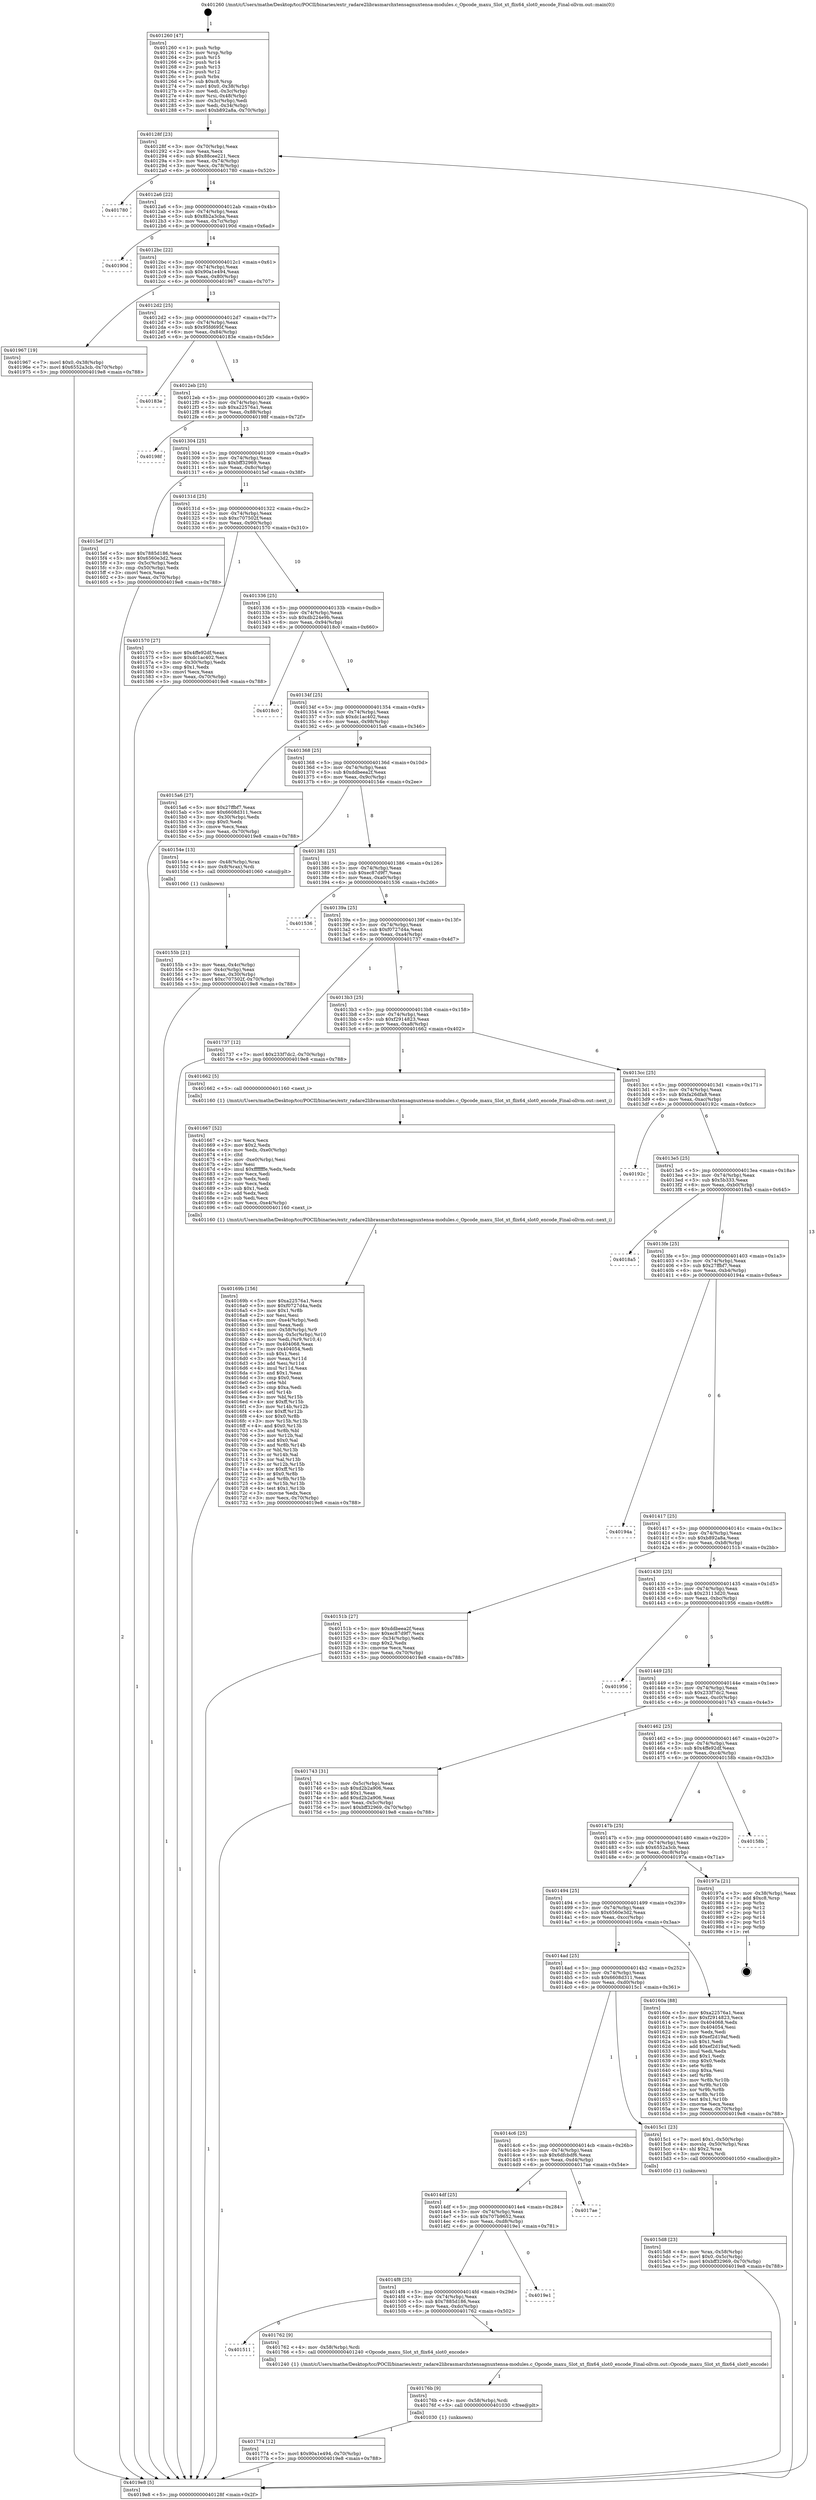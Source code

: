 digraph "0x401260" {
  label = "0x401260 (/mnt/c/Users/mathe/Desktop/tcc/POCII/binaries/extr_radare2librasmarchxtensagnuxtensa-modules.c_Opcode_maxu_Slot_xt_flix64_slot0_encode_Final-ollvm.out::main(0))"
  labelloc = "t"
  node[shape=record]

  Entry [label="",width=0.3,height=0.3,shape=circle,fillcolor=black,style=filled]
  "0x40128f" [label="{
     0x40128f [23]\l
     | [instrs]\l
     &nbsp;&nbsp;0x40128f \<+3\>: mov -0x70(%rbp),%eax\l
     &nbsp;&nbsp;0x401292 \<+2\>: mov %eax,%ecx\l
     &nbsp;&nbsp;0x401294 \<+6\>: sub $0x88cee221,%ecx\l
     &nbsp;&nbsp;0x40129a \<+3\>: mov %eax,-0x74(%rbp)\l
     &nbsp;&nbsp;0x40129d \<+3\>: mov %ecx,-0x78(%rbp)\l
     &nbsp;&nbsp;0x4012a0 \<+6\>: je 0000000000401780 \<main+0x520\>\l
  }"]
  "0x401780" [label="{
     0x401780\l
  }", style=dashed]
  "0x4012a6" [label="{
     0x4012a6 [22]\l
     | [instrs]\l
     &nbsp;&nbsp;0x4012a6 \<+5\>: jmp 00000000004012ab \<main+0x4b\>\l
     &nbsp;&nbsp;0x4012ab \<+3\>: mov -0x74(%rbp),%eax\l
     &nbsp;&nbsp;0x4012ae \<+5\>: sub $0x8b2a3cba,%eax\l
     &nbsp;&nbsp;0x4012b3 \<+3\>: mov %eax,-0x7c(%rbp)\l
     &nbsp;&nbsp;0x4012b6 \<+6\>: je 000000000040190d \<main+0x6ad\>\l
  }"]
  Exit [label="",width=0.3,height=0.3,shape=circle,fillcolor=black,style=filled,peripheries=2]
  "0x40190d" [label="{
     0x40190d\l
  }", style=dashed]
  "0x4012bc" [label="{
     0x4012bc [22]\l
     | [instrs]\l
     &nbsp;&nbsp;0x4012bc \<+5\>: jmp 00000000004012c1 \<main+0x61\>\l
     &nbsp;&nbsp;0x4012c1 \<+3\>: mov -0x74(%rbp),%eax\l
     &nbsp;&nbsp;0x4012c4 \<+5\>: sub $0x90a1e494,%eax\l
     &nbsp;&nbsp;0x4012c9 \<+3\>: mov %eax,-0x80(%rbp)\l
     &nbsp;&nbsp;0x4012cc \<+6\>: je 0000000000401967 \<main+0x707\>\l
  }"]
  "0x401774" [label="{
     0x401774 [12]\l
     | [instrs]\l
     &nbsp;&nbsp;0x401774 \<+7\>: movl $0x90a1e494,-0x70(%rbp)\l
     &nbsp;&nbsp;0x40177b \<+5\>: jmp 00000000004019e8 \<main+0x788\>\l
  }"]
  "0x401967" [label="{
     0x401967 [19]\l
     | [instrs]\l
     &nbsp;&nbsp;0x401967 \<+7\>: movl $0x0,-0x38(%rbp)\l
     &nbsp;&nbsp;0x40196e \<+7\>: movl $0x6552a3cb,-0x70(%rbp)\l
     &nbsp;&nbsp;0x401975 \<+5\>: jmp 00000000004019e8 \<main+0x788\>\l
  }"]
  "0x4012d2" [label="{
     0x4012d2 [25]\l
     | [instrs]\l
     &nbsp;&nbsp;0x4012d2 \<+5\>: jmp 00000000004012d7 \<main+0x77\>\l
     &nbsp;&nbsp;0x4012d7 \<+3\>: mov -0x74(%rbp),%eax\l
     &nbsp;&nbsp;0x4012da \<+5\>: sub $0x95fd695f,%eax\l
     &nbsp;&nbsp;0x4012df \<+6\>: mov %eax,-0x84(%rbp)\l
     &nbsp;&nbsp;0x4012e5 \<+6\>: je 000000000040183e \<main+0x5de\>\l
  }"]
  "0x40176b" [label="{
     0x40176b [9]\l
     | [instrs]\l
     &nbsp;&nbsp;0x40176b \<+4\>: mov -0x58(%rbp),%rdi\l
     &nbsp;&nbsp;0x40176f \<+5\>: call 0000000000401030 \<free@plt\>\l
     | [calls]\l
     &nbsp;&nbsp;0x401030 \{1\} (unknown)\l
  }"]
  "0x40183e" [label="{
     0x40183e\l
  }", style=dashed]
  "0x4012eb" [label="{
     0x4012eb [25]\l
     | [instrs]\l
     &nbsp;&nbsp;0x4012eb \<+5\>: jmp 00000000004012f0 \<main+0x90\>\l
     &nbsp;&nbsp;0x4012f0 \<+3\>: mov -0x74(%rbp),%eax\l
     &nbsp;&nbsp;0x4012f3 \<+5\>: sub $0xa22576a1,%eax\l
     &nbsp;&nbsp;0x4012f8 \<+6\>: mov %eax,-0x88(%rbp)\l
     &nbsp;&nbsp;0x4012fe \<+6\>: je 000000000040198f \<main+0x72f\>\l
  }"]
  "0x401511" [label="{
     0x401511\l
  }", style=dashed]
  "0x40198f" [label="{
     0x40198f\l
  }", style=dashed]
  "0x401304" [label="{
     0x401304 [25]\l
     | [instrs]\l
     &nbsp;&nbsp;0x401304 \<+5\>: jmp 0000000000401309 \<main+0xa9\>\l
     &nbsp;&nbsp;0x401309 \<+3\>: mov -0x74(%rbp),%eax\l
     &nbsp;&nbsp;0x40130c \<+5\>: sub $0xbff32969,%eax\l
     &nbsp;&nbsp;0x401311 \<+6\>: mov %eax,-0x8c(%rbp)\l
     &nbsp;&nbsp;0x401317 \<+6\>: je 00000000004015ef \<main+0x38f\>\l
  }"]
  "0x401762" [label="{
     0x401762 [9]\l
     | [instrs]\l
     &nbsp;&nbsp;0x401762 \<+4\>: mov -0x58(%rbp),%rdi\l
     &nbsp;&nbsp;0x401766 \<+5\>: call 0000000000401240 \<Opcode_maxu_Slot_xt_flix64_slot0_encode\>\l
     | [calls]\l
     &nbsp;&nbsp;0x401240 \{1\} (/mnt/c/Users/mathe/Desktop/tcc/POCII/binaries/extr_radare2librasmarchxtensagnuxtensa-modules.c_Opcode_maxu_Slot_xt_flix64_slot0_encode_Final-ollvm.out::Opcode_maxu_Slot_xt_flix64_slot0_encode)\l
  }"]
  "0x4015ef" [label="{
     0x4015ef [27]\l
     | [instrs]\l
     &nbsp;&nbsp;0x4015ef \<+5\>: mov $0x7885d186,%eax\l
     &nbsp;&nbsp;0x4015f4 \<+5\>: mov $0x6560e3d2,%ecx\l
     &nbsp;&nbsp;0x4015f9 \<+3\>: mov -0x5c(%rbp),%edx\l
     &nbsp;&nbsp;0x4015fc \<+3\>: cmp -0x50(%rbp),%edx\l
     &nbsp;&nbsp;0x4015ff \<+3\>: cmovl %ecx,%eax\l
     &nbsp;&nbsp;0x401602 \<+3\>: mov %eax,-0x70(%rbp)\l
     &nbsp;&nbsp;0x401605 \<+5\>: jmp 00000000004019e8 \<main+0x788\>\l
  }"]
  "0x40131d" [label="{
     0x40131d [25]\l
     | [instrs]\l
     &nbsp;&nbsp;0x40131d \<+5\>: jmp 0000000000401322 \<main+0xc2\>\l
     &nbsp;&nbsp;0x401322 \<+3\>: mov -0x74(%rbp),%eax\l
     &nbsp;&nbsp;0x401325 \<+5\>: sub $0xc707502f,%eax\l
     &nbsp;&nbsp;0x40132a \<+6\>: mov %eax,-0x90(%rbp)\l
     &nbsp;&nbsp;0x401330 \<+6\>: je 0000000000401570 \<main+0x310\>\l
  }"]
  "0x4014f8" [label="{
     0x4014f8 [25]\l
     | [instrs]\l
     &nbsp;&nbsp;0x4014f8 \<+5\>: jmp 00000000004014fd \<main+0x29d\>\l
     &nbsp;&nbsp;0x4014fd \<+3\>: mov -0x74(%rbp),%eax\l
     &nbsp;&nbsp;0x401500 \<+5\>: sub $0x7885d186,%eax\l
     &nbsp;&nbsp;0x401505 \<+6\>: mov %eax,-0xdc(%rbp)\l
     &nbsp;&nbsp;0x40150b \<+6\>: je 0000000000401762 \<main+0x502\>\l
  }"]
  "0x401570" [label="{
     0x401570 [27]\l
     | [instrs]\l
     &nbsp;&nbsp;0x401570 \<+5\>: mov $0x4ffe92df,%eax\l
     &nbsp;&nbsp;0x401575 \<+5\>: mov $0xdc1ac402,%ecx\l
     &nbsp;&nbsp;0x40157a \<+3\>: mov -0x30(%rbp),%edx\l
     &nbsp;&nbsp;0x40157d \<+3\>: cmp $0x1,%edx\l
     &nbsp;&nbsp;0x401580 \<+3\>: cmovl %ecx,%eax\l
     &nbsp;&nbsp;0x401583 \<+3\>: mov %eax,-0x70(%rbp)\l
     &nbsp;&nbsp;0x401586 \<+5\>: jmp 00000000004019e8 \<main+0x788\>\l
  }"]
  "0x401336" [label="{
     0x401336 [25]\l
     | [instrs]\l
     &nbsp;&nbsp;0x401336 \<+5\>: jmp 000000000040133b \<main+0xdb\>\l
     &nbsp;&nbsp;0x40133b \<+3\>: mov -0x74(%rbp),%eax\l
     &nbsp;&nbsp;0x40133e \<+5\>: sub $0xdb224e9b,%eax\l
     &nbsp;&nbsp;0x401343 \<+6\>: mov %eax,-0x94(%rbp)\l
     &nbsp;&nbsp;0x401349 \<+6\>: je 00000000004018c0 \<main+0x660\>\l
  }"]
  "0x4019e1" [label="{
     0x4019e1\l
  }", style=dashed]
  "0x4018c0" [label="{
     0x4018c0\l
  }", style=dashed]
  "0x40134f" [label="{
     0x40134f [25]\l
     | [instrs]\l
     &nbsp;&nbsp;0x40134f \<+5\>: jmp 0000000000401354 \<main+0xf4\>\l
     &nbsp;&nbsp;0x401354 \<+3\>: mov -0x74(%rbp),%eax\l
     &nbsp;&nbsp;0x401357 \<+5\>: sub $0xdc1ac402,%eax\l
     &nbsp;&nbsp;0x40135c \<+6\>: mov %eax,-0x98(%rbp)\l
     &nbsp;&nbsp;0x401362 \<+6\>: je 00000000004015a6 \<main+0x346\>\l
  }"]
  "0x4014df" [label="{
     0x4014df [25]\l
     | [instrs]\l
     &nbsp;&nbsp;0x4014df \<+5\>: jmp 00000000004014e4 \<main+0x284\>\l
     &nbsp;&nbsp;0x4014e4 \<+3\>: mov -0x74(%rbp),%eax\l
     &nbsp;&nbsp;0x4014e7 \<+5\>: sub $0x707b9652,%eax\l
     &nbsp;&nbsp;0x4014ec \<+6\>: mov %eax,-0xd8(%rbp)\l
     &nbsp;&nbsp;0x4014f2 \<+6\>: je 00000000004019e1 \<main+0x781\>\l
  }"]
  "0x4015a6" [label="{
     0x4015a6 [27]\l
     | [instrs]\l
     &nbsp;&nbsp;0x4015a6 \<+5\>: mov $0x27ffbf7,%eax\l
     &nbsp;&nbsp;0x4015ab \<+5\>: mov $0x6608d311,%ecx\l
     &nbsp;&nbsp;0x4015b0 \<+3\>: mov -0x30(%rbp),%edx\l
     &nbsp;&nbsp;0x4015b3 \<+3\>: cmp $0x0,%edx\l
     &nbsp;&nbsp;0x4015b6 \<+3\>: cmove %ecx,%eax\l
     &nbsp;&nbsp;0x4015b9 \<+3\>: mov %eax,-0x70(%rbp)\l
     &nbsp;&nbsp;0x4015bc \<+5\>: jmp 00000000004019e8 \<main+0x788\>\l
  }"]
  "0x401368" [label="{
     0x401368 [25]\l
     | [instrs]\l
     &nbsp;&nbsp;0x401368 \<+5\>: jmp 000000000040136d \<main+0x10d\>\l
     &nbsp;&nbsp;0x40136d \<+3\>: mov -0x74(%rbp),%eax\l
     &nbsp;&nbsp;0x401370 \<+5\>: sub $0xddbeea2f,%eax\l
     &nbsp;&nbsp;0x401375 \<+6\>: mov %eax,-0x9c(%rbp)\l
     &nbsp;&nbsp;0x40137b \<+6\>: je 000000000040154e \<main+0x2ee\>\l
  }"]
  "0x4017ae" [label="{
     0x4017ae\l
  }", style=dashed]
  "0x40154e" [label="{
     0x40154e [13]\l
     | [instrs]\l
     &nbsp;&nbsp;0x40154e \<+4\>: mov -0x48(%rbp),%rax\l
     &nbsp;&nbsp;0x401552 \<+4\>: mov 0x8(%rax),%rdi\l
     &nbsp;&nbsp;0x401556 \<+5\>: call 0000000000401060 \<atoi@plt\>\l
     | [calls]\l
     &nbsp;&nbsp;0x401060 \{1\} (unknown)\l
  }"]
  "0x401381" [label="{
     0x401381 [25]\l
     | [instrs]\l
     &nbsp;&nbsp;0x401381 \<+5\>: jmp 0000000000401386 \<main+0x126\>\l
     &nbsp;&nbsp;0x401386 \<+3\>: mov -0x74(%rbp),%eax\l
     &nbsp;&nbsp;0x401389 \<+5\>: sub $0xec87d9f7,%eax\l
     &nbsp;&nbsp;0x40138e \<+6\>: mov %eax,-0xa0(%rbp)\l
     &nbsp;&nbsp;0x401394 \<+6\>: je 0000000000401536 \<main+0x2d6\>\l
  }"]
  "0x40169b" [label="{
     0x40169b [156]\l
     | [instrs]\l
     &nbsp;&nbsp;0x40169b \<+5\>: mov $0xa22576a1,%ecx\l
     &nbsp;&nbsp;0x4016a0 \<+5\>: mov $0xf0727d4a,%edx\l
     &nbsp;&nbsp;0x4016a5 \<+3\>: mov $0x1,%r8b\l
     &nbsp;&nbsp;0x4016a8 \<+2\>: xor %esi,%esi\l
     &nbsp;&nbsp;0x4016aa \<+6\>: mov -0xe4(%rbp),%edi\l
     &nbsp;&nbsp;0x4016b0 \<+3\>: imul %eax,%edi\l
     &nbsp;&nbsp;0x4016b3 \<+4\>: mov -0x58(%rbp),%r9\l
     &nbsp;&nbsp;0x4016b7 \<+4\>: movslq -0x5c(%rbp),%r10\l
     &nbsp;&nbsp;0x4016bb \<+4\>: mov %edi,(%r9,%r10,4)\l
     &nbsp;&nbsp;0x4016bf \<+7\>: mov 0x404068,%eax\l
     &nbsp;&nbsp;0x4016c6 \<+7\>: mov 0x404054,%edi\l
     &nbsp;&nbsp;0x4016cd \<+3\>: sub $0x1,%esi\l
     &nbsp;&nbsp;0x4016d0 \<+3\>: mov %eax,%r11d\l
     &nbsp;&nbsp;0x4016d3 \<+3\>: add %esi,%r11d\l
     &nbsp;&nbsp;0x4016d6 \<+4\>: imul %r11d,%eax\l
     &nbsp;&nbsp;0x4016da \<+3\>: and $0x1,%eax\l
     &nbsp;&nbsp;0x4016dd \<+3\>: cmp $0x0,%eax\l
     &nbsp;&nbsp;0x4016e0 \<+3\>: sete %bl\l
     &nbsp;&nbsp;0x4016e3 \<+3\>: cmp $0xa,%edi\l
     &nbsp;&nbsp;0x4016e6 \<+4\>: setl %r14b\l
     &nbsp;&nbsp;0x4016ea \<+3\>: mov %bl,%r15b\l
     &nbsp;&nbsp;0x4016ed \<+4\>: xor $0xff,%r15b\l
     &nbsp;&nbsp;0x4016f1 \<+3\>: mov %r14b,%r12b\l
     &nbsp;&nbsp;0x4016f4 \<+4\>: xor $0xff,%r12b\l
     &nbsp;&nbsp;0x4016f8 \<+4\>: xor $0x0,%r8b\l
     &nbsp;&nbsp;0x4016fc \<+3\>: mov %r15b,%r13b\l
     &nbsp;&nbsp;0x4016ff \<+4\>: and $0x0,%r13b\l
     &nbsp;&nbsp;0x401703 \<+3\>: and %r8b,%bl\l
     &nbsp;&nbsp;0x401706 \<+3\>: mov %r12b,%al\l
     &nbsp;&nbsp;0x401709 \<+2\>: and $0x0,%al\l
     &nbsp;&nbsp;0x40170b \<+3\>: and %r8b,%r14b\l
     &nbsp;&nbsp;0x40170e \<+3\>: or %bl,%r13b\l
     &nbsp;&nbsp;0x401711 \<+3\>: or %r14b,%al\l
     &nbsp;&nbsp;0x401714 \<+3\>: xor %al,%r13b\l
     &nbsp;&nbsp;0x401717 \<+3\>: or %r12b,%r15b\l
     &nbsp;&nbsp;0x40171a \<+4\>: xor $0xff,%r15b\l
     &nbsp;&nbsp;0x40171e \<+4\>: or $0x0,%r8b\l
     &nbsp;&nbsp;0x401722 \<+3\>: and %r8b,%r15b\l
     &nbsp;&nbsp;0x401725 \<+3\>: or %r15b,%r13b\l
     &nbsp;&nbsp;0x401728 \<+4\>: test $0x1,%r13b\l
     &nbsp;&nbsp;0x40172c \<+3\>: cmovne %edx,%ecx\l
     &nbsp;&nbsp;0x40172f \<+3\>: mov %ecx,-0x70(%rbp)\l
     &nbsp;&nbsp;0x401732 \<+5\>: jmp 00000000004019e8 \<main+0x788\>\l
  }"]
  "0x401536" [label="{
     0x401536\l
  }", style=dashed]
  "0x40139a" [label="{
     0x40139a [25]\l
     | [instrs]\l
     &nbsp;&nbsp;0x40139a \<+5\>: jmp 000000000040139f \<main+0x13f\>\l
     &nbsp;&nbsp;0x40139f \<+3\>: mov -0x74(%rbp),%eax\l
     &nbsp;&nbsp;0x4013a2 \<+5\>: sub $0xf0727d4a,%eax\l
     &nbsp;&nbsp;0x4013a7 \<+6\>: mov %eax,-0xa4(%rbp)\l
     &nbsp;&nbsp;0x4013ad \<+6\>: je 0000000000401737 \<main+0x4d7\>\l
  }"]
  "0x401667" [label="{
     0x401667 [52]\l
     | [instrs]\l
     &nbsp;&nbsp;0x401667 \<+2\>: xor %ecx,%ecx\l
     &nbsp;&nbsp;0x401669 \<+5\>: mov $0x2,%edx\l
     &nbsp;&nbsp;0x40166e \<+6\>: mov %edx,-0xe0(%rbp)\l
     &nbsp;&nbsp;0x401674 \<+1\>: cltd\l
     &nbsp;&nbsp;0x401675 \<+6\>: mov -0xe0(%rbp),%esi\l
     &nbsp;&nbsp;0x40167b \<+2\>: idiv %esi\l
     &nbsp;&nbsp;0x40167d \<+6\>: imul $0xfffffffe,%edx,%edx\l
     &nbsp;&nbsp;0x401683 \<+2\>: mov %ecx,%edi\l
     &nbsp;&nbsp;0x401685 \<+2\>: sub %edx,%edi\l
     &nbsp;&nbsp;0x401687 \<+2\>: mov %ecx,%edx\l
     &nbsp;&nbsp;0x401689 \<+3\>: sub $0x1,%edx\l
     &nbsp;&nbsp;0x40168c \<+2\>: add %edx,%edi\l
     &nbsp;&nbsp;0x40168e \<+2\>: sub %edi,%ecx\l
     &nbsp;&nbsp;0x401690 \<+6\>: mov %ecx,-0xe4(%rbp)\l
     &nbsp;&nbsp;0x401696 \<+5\>: call 0000000000401160 \<next_i\>\l
     | [calls]\l
     &nbsp;&nbsp;0x401160 \{1\} (/mnt/c/Users/mathe/Desktop/tcc/POCII/binaries/extr_radare2librasmarchxtensagnuxtensa-modules.c_Opcode_maxu_Slot_xt_flix64_slot0_encode_Final-ollvm.out::next_i)\l
  }"]
  "0x401737" [label="{
     0x401737 [12]\l
     | [instrs]\l
     &nbsp;&nbsp;0x401737 \<+7\>: movl $0x233f7dc2,-0x70(%rbp)\l
     &nbsp;&nbsp;0x40173e \<+5\>: jmp 00000000004019e8 \<main+0x788\>\l
  }"]
  "0x4013b3" [label="{
     0x4013b3 [25]\l
     | [instrs]\l
     &nbsp;&nbsp;0x4013b3 \<+5\>: jmp 00000000004013b8 \<main+0x158\>\l
     &nbsp;&nbsp;0x4013b8 \<+3\>: mov -0x74(%rbp),%eax\l
     &nbsp;&nbsp;0x4013bb \<+5\>: sub $0xf2914823,%eax\l
     &nbsp;&nbsp;0x4013c0 \<+6\>: mov %eax,-0xa8(%rbp)\l
     &nbsp;&nbsp;0x4013c6 \<+6\>: je 0000000000401662 \<main+0x402\>\l
  }"]
  "0x4015d8" [label="{
     0x4015d8 [23]\l
     | [instrs]\l
     &nbsp;&nbsp;0x4015d8 \<+4\>: mov %rax,-0x58(%rbp)\l
     &nbsp;&nbsp;0x4015dc \<+7\>: movl $0x0,-0x5c(%rbp)\l
     &nbsp;&nbsp;0x4015e3 \<+7\>: movl $0xbff32969,-0x70(%rbp)\l
     &nbsp;&nbsp;0x4015ea \<+5\>: jmp 00000000004019e8 \<main+0x788\>\l
  }"]
  "0x401662" [label="{
     0x401662 [5]\l
     | [instrs]\l
     &nbsp;&nbsp;0x401662 \<+5\>: call 0000000000401160 \<next_i\>\l
     | [calls]\l
     &nbsp;&nbsp;0x401160 \{1\} (/mnt/c/Users/mathe/Desktop/tcc/POCII/binaries/extr_radare2librasmarchxtensagnuxtensa-modules.c_Opcode_maxu_Slot_xt_flix64_slot0_encode_Final-ollvm.out::next_i)\l
  }"]
  "0x4013cc" [label="{
     0x4013cc [25]\l
     | [instrs]\l
     &nbsp;&nbsp;0x4013cc \<+5\>: jmp 00000000004013d1 \<main+0x171\>\l
     &nbsp;&nbsp;0x4013d1 \<+3\>: mov -0x74(%rbp),%eax\l
     &nbsp;&nbsp;0x4013d4 \<+5\>: sub $0xfa26dfa8,%eax\l
     &nbsp;&nbsp;0x4013d9 \<+6\>: mov %eax,-0xac(%rbp)\l
     &nbsp;&nbsp;0x4013df \<+6\>: je 000000000040192c \<main+0x6cc\>\l
  }"]
  "0x4014c6" [label="{
     0x4014c6 [25]\l
     | [instrs]\l
     &nbsp;&nbsp;0x4014c6 \<+5\>: jmp 00000000004014cb \<main+0x26b\>\l
     &nbsp;&nbsp;0x4014cb \<+3\>: mov -0x74(%rbp),%eax\l
     &nbsp;&nbsp;0x4014ce \<+5\>: sub $0x6dfcbdf6,%eax\l
     &nbsp;&nbsp;0x4014d3 \<+6\>: mov %eax,-0xd4(%rbp)\l
     &nbsp;&nbsp;0x4014d9 \<+6\>: je 00000000004017ae \<main+0x54e\>\l
  }"]
  "0x40192c" [label="{
     0x40192c\l
  }", style=dashed]
  "0x4013e5" [label="{
     0x4013e5 [25]\l
     | [instrs]\l
     &nbsp;&nbsp;0x4013e5 \<+5\>: jmp 00000000004013ea \<main+0x18a\>\l
     &nbsp;&nbsp;0x4013ea \<+3\>: mov -0x74(%rbp),%eax\l
     &nbsp;&nbsp;0x4013ed \<+5\>: sub $0x5b333,%eax\l
     &nbsp;&nbsp;0x4013f2 \<+6\>: mov %eax,-0xb0(%rbp)\l
     &nbsp;&nbsp;0x4013f8 \<+6\>: je 00000000004018a5 \<main+0x645\>\l
  }"]
  "0x4015c1" [label="{
     0x4015c1 [23]\l
     | [instrs]\l
     &nbsp;&nbsp;0x4015c1 \<+7\>: movl $0x1,-0x50(%rbp)\l
     &nbsp;&nbsp;0x4015c8 \<+4\>: movslq -0x50(%rbp),%rax\l
     &nbsp;&nbsp;0x4015cc \<+4\>: shl $0x2,%rax\l
     &nbsp;&nbsp;0x4015d0 \<+3\>: mov %rax,%rdi\l
     &nbsp;&nbsp;0x4015d3 \<+5\>: call 0000000000401050 \<malloc@plt\>\l
     | [calls]\l
     &nbsp;&nbsp;0x401050 \{1\} (unknown)\l
  }"]
  "0x4018a5" [label="{
     0x4018a5\l
  }", style=dashed]
  "0x4013fe" [label="{
     0x4013fe [25]\l
     | [instrs]\l
     &nbsp;&nbsp;0x4013fe \<+5\>: jmp 0000000000401403 \<main+0x1a3\>\l
     &nbsp;&nbsp;0x401403 \<+3\>: mov -0x74(%rbp),%eax\l
     &nbsp;&nbsp;0x401406 \<+5\>: sub $0x27ffbf7,%eax\l
     &nbsp;&nbsp;0x40140b \<+6\>: mov %eax,-0xb4(%rbp)\l
     &nbsp;&nbsp;0x401411 \<+6\>: je 000000000040194a \<main+0x6ea\>\l
  }"]
  "0x4014ad" [label="{
     0x4014ad [25]\l
     | [instrs]\l
     &nbsp;&nbsp;0x4014ad \<+5\>: jmp 00000000004014b2 \<main+0x252\>\l
     &nbsp;&nbsp;0x4014b2 \<+3\>: mov -0x74(%rbp),%eax\l
     &nbsp;&nbsp;0x4014b5 \<+5\>: sub $0x6608d311,%eax\l
     &nbsp;&nbsp;0x4014ba \<+6\>: mov %eax,-0xd0(%rbp)\l
     &nbsp;&nbsp;0x4014c0 \<+6\>: je 00000000004015c1 \<main+0x361\>\l
  }"]
  "0x40194a" [label="{
     0x40194a\l
  }", style=dashed]
  "0x401417" [label="{
     0x401417 [25]\l
     | [instrs]\l
     &nbsp;&nbsp;0x401417 \<+5\>: jmp 000000000040141c \<main+0x1bc\>\l
     &nbsp;&nbsp;0x40141c \<+3\>: mov -0x74(%rbp),%eax\l
     &nbsp;&nbsp;0x40141f \<+5\>: sub $0xb892a8a,%eax\l
     &nbsp;&nbsp;0x401424 \<+6\>: mov %eax,-0xb8(%rbp)\l
     &nbsp;&nbsp;0x40142a \<+6\>: je 000000000040151b \<main+0x2bb\>\l
  }"]
  "0x40160a" [label="{
     0x40160a [88]\l
     | [instrs]\l
     &nbsp;&nbsp;0x40160a \<+5\>: mov $0xa22576a1,%eax\l
     &nbsp;&nbsp;0x40160f \<+5\>: mov $0xf2914823,%ecx\l
     &nbsp;&nbsp;0x401614 \<+7\>: mov 0x404068,%edx\l
     &nbsp;&nbsp;0x40161b \<+7\>: mov 0x404054,%esi\l
     &nbsp;&nbsp;0x401622 \<+2\>: mov %edx,%edi\l
     &nbsp;&nbsp;0x401624 \<+6\>: sub $0xef2d19af,%edi\l
     &nbsp;&nbsp;0x40162a \<+3\>: sub $0x1,%edi\l
     &nbsp;&nbsp;0x40162d \<+6\>: add $0xef2d19af,%edi\l
     &nbsp;&nbsp;0x401633 \<+3\>: imul %edi,%edx\l
     &nbsp;&nbsp;0x401636 \<+3\>: and $0x1,%edx\l
     &nbsp;&nbsp;0x401639 \<+3\>: cmp $0x0,%edx\l
     &nbsp;&nbsp;0x40163c \<+4\>: sete %r8b\l
     &nbsp;&nbsp;0x401640 \<+3\>: cmp $0xa,%esi\l
     &nbsp;&nbsp;0x401643 \<+4\>: setl %r9b\l
     &nbsp;&nbsp;0x401647 \<+3\>: mov %r8b,%r10b\l
     &nbsp;&nbsp;0x40164a \<+3\>: and %r9b,%r10b\l
     &nbsp;&nbsp;0x40164d \<+3\>: xor %r9b,%r8b\l
     &nbsp;&nbsp;0x401650 \<+3\>: or %r8b,%r10b\l
     &nbsp;&nbsp;0x401653 \<+4\>: test $0x1,%r10b\l
     &nbsp;&nbsp;0x401657 \<+3\>: cmovne %ecx,%eax\l
     &nbsp;&nbsp;0x40165a \<+3\>: mov %eax,-0x70(%rbp)\l
     &nbsp;&nbsp;0x40165d \<+5\>: jmp 00000000004019e8 \<main+0x788\>\l
  }"]
  "0x40151b" [label="{
     0x40151b [27]\l
     | [instrs]\l
     &nbsp;&nbsp;0x40151b \<+5\>: mov $0xddbeea2f,%eax\l
     &nbsp;&nbsp;0x401520 \<+5\>: mov $0xec87d9f7,%ecx\l
     &nbsp;&nbsp;0x401525 \<+3\>: mov -0x34(%rbp),%edx\l
     &nbsp;&nbsp;0x401528 \<+3\>: cmp $0x2,%edx\l
     &nbsp;&nbsp;0x40152b \<+3\>: cmovne %ecx,%eax\l
     &nbsp;&nbsp;0x40152e \<+3\>: mov %eax,-0x70(%rbp)\l
     &nbsp;&nbsp;0x401531 \<+5\>: jmp 00000000004019e8 \<main+0x788\>\l
  }"]
  "0x401430" [label="{
     0x401430 [25]\l
     | [instrs]\l
     &nbsp;&nbsp;0x401430 \<+5\>: jmp 0000000000401435 \<main+0x1d5\>\l
     &nbsp;&nbsp;0x401435 \<+3\>: mov -0x74(%rbp),%eax\l
     &nbsp;&nbsp;0x401438 \<+5\>: sub $0x23113d20,%eax\l
     &nbsp;&nbsp;0x40143d \<+6\>: mov %eax,-0xbc(%rbp)\l
     &nbsp;&nbsp;0x401443 \<+6\>: je 0000000000401956 \<main+0x6f6\>\l
  }"]
  "0x4019e8" [label="{
     0x4019e8 [5]\l
     | [instrs]\l
     &nbsp;&nbsp;0x4019e8 \<+5\>: jmp 000000000040128f \<main+0x2f\>\l
  }"]
  "0x401260" [label="{
     0x401260 [47]\l
     | [instrs]\l
     &nbsp;&nbsp;0x401260 \<+1\>: push %rbp\l
     &nbsp;&nbsp;0x401261 \<+3\>: mov %rsp,%rbp\l
     &nbsp;&nbsp;0x401264 \<+2\>: push %r15\l
     &nbsp;&nbsp;0x401266 \<+2\>: push %r14\l
     &nbsp;&nbsp;0x401268 \<+2\>: push %r13\l
     &nbsp;&nbsp;0x40126a \<+2\>: push %r12\l
     &nbsp;&nbsp;0x40126c \<+1\>: push %rbx\l
     &nbsp;&nbsp;0x40126d \<+7\>: sub $0xc8,%rsp\l
     &nbsp;&nbsp;0x401274 \<+7\>: movl $0x0,-0x38(%rbp)\l
     &nbsp;&nbsp;0x40127b \<+3\>: mov %edi,-0x3c(%rbp)\l
     &nbsp;&nbsp;0x40127e \<+4\>: mov %rsi,-0x48(%rbp)\l
     &nbsp;&nbsp;0x401282 \<+3\>: mov -0x3c(%rbp),%edi\l
     &nbsp;&nbsp;0x401285 \<+3\>: mov %edi,-0x34(%rbp)\l
     &nbsp;&nbsp;0x401288 \<+7\>: movl $0xb892a8a,-0x70(%rbp)\l
  }"]
  "0x40155b" [label="{
     0x40155b [21]\l
     | [instrs]\l
     &nbsp;&nbsp;0x40155b \<+3\>: mov %eax,-0x4c(%rbp)\l
     &nbsp;&nbsp;0x40155e \<+3\>: mov -0x4c(%rbp),%eax\l
     &nbsp;&nbsp;0x401561 \<+3\>: mov %eax,-0x30(%rbp)\l
     &nbsp;&nbsp;0x401564 \<+7\>: movl $0xc707502f,-0x70(%rbp)\l
     &nbsp;&nbsp;0x40156b \<+5\>: jmp 00000000004019e8 \<main+0x788\>\l
  }"]
  "0x401494" [label="{
     0x401494 [25]\l
     | [instrs]\l
     &nbsp;&nbsp;0x401494 \<+5\>: jmp 0000000000401499 \<main+0x239\>\l
     &nbsp;&nbsp;0x401499 \<+3\>: mov -0x74(%rbp),%eax\l
     &nbsp;&nbsp;0x40149c \<+5\>: sub $0x6560e3d2,%eax\l
     &nbsp;&nbsp;0x4014a1 \<+6\>: mov %eax,-0xcc(%rbp)\l
     &nbsp;&nbsp;0x4014a7 \<+6\>: je 000000000040160a \<main+0x3aa\>\l
  }"]
  "0x401956" [label="{
     0x401956\l
  }", style=dashed]
  "0x401449" [label="{
     0x401449 [25]\l
     | [instrs]\l
     &nbsp;&nbsp;0x401449 \<+5\>: jmp 000000000040144e \<main+0x1ee\>\l
     &nbsp;&nbsp;0x40144e \<+3\>: mov -0x74(%rbp),%eax\l
     &nbsp;&nbsp;0x401451 \<+5\>: sub $0x233f7dc2,%eax\l
     &nbsp;&nbsp;0x401456 \<+6\>: mov %eax,-0xc0(%rbp)\l
     &nbsp;&nbsp;0x40145c \<+6\>: je 0000000000401743 \<main+0x4e3\>\l
  }"]
  "0x40197a" [label="{
     0x40197a [21]\l
     | [instrs]\l
     &nbsp;&nbsp;0x40197a \<+3\>: mov -0x38(%rbp),%eax\l
     &nbsp;&nbsp;0x40197d \<+7\>: add $0xc8,%rsp\l
     &nbsp;&nbsp;0x401984 \<+1\>: pop %rbx\l
     &nbsp;&nbsp;0x401985 \<+2\>: pop %r12\l
     &nbsp;&nbsp;0x401987 \<+2\>: pop %r13\l
     &nbsp;&nbsp;0x401989 \<+2\>: pop %r14\l
     &nbsp;&nbsp;0x40198b \<+2\>: pop %r15\l
     &nbsp;&nbsp;0x40198d \<+1\>: pop %rbp\l
     &nbsp;&nbsp;0x40198e \<+1\>: ret\l
  }"]
  "0x401743" [label="{
     0x401743 [31]\l
     | [instrs]\l
     &nbsp;&nbsp;0x401743 \<+3\>: mov -0x5c(%rbp),%eax\l
     &nbsp;&nbsp;0x401746 \<+5\>: sub $0xd2b2a906,%eax\l
     &nbsp;&nbsp;0x40174b \<+3\>: add $0x1,%eax\l
     &nbsp;&nbsp;0x40174e \<+5\>: add $0xd2b2a906,%eax\l
     &nbsp;&nbsp;0x401753 \<+3\>: mov %eax,-0x5c(%rbp)\l
     &nbsp;&nbsp;0x401756 \<+7\>: movl $0xbff32969,-0x70(%rbp)\l
     &nbsp;&nbsp;0x40175d \<+5\>: jmp 00000000004019e8 \<main+0x788\>\l
  }"]
  "0x401462" [label="{
     0x401462 [25]\l
     | [instrs]\l
     &nbsp;&nbsp;0x401462 \<+5\>: jmp 0000000000401467 \<main+0x207\>\l
     &nbsp;&nbsp;0x401467 \<+3\>: mov -0x74(%rbp),%eax\l
     &nbsp;&nbsp;0x40146a \<+5\>: sub $0x4ffe92df,%eax\l
     &nbsp;&nbsp;0x40146f \<+6\>: mov %eax,-0xc4(%rbp)\l
     &nbsp;&nbsp;0x401475 \<+6\>: je 000000000040158b \<main+0x32b\>\l
  }"]
  "0x40147b" [label="{
     0x40147b [25]\l
     | [instrs]\l
     &nbsp;&nbsp;0x40147b \<+5\>: jmp 0000000000401480 \<main+0x220\>\l
     &nbsp;&nbsp;0x401480 \<+3\>: mov -0x74(%rbp),%eax\l
     &nbsp;&nbsp;0x401483 \<+5\>: sub $0x6552a3cb,%eax\l
     &nbsp;&nbsp;0x401488 \<+6\>: mov %eax,-0xc8(%rbp)\l
     &nbsp;&nbsp;0x40148e \<+6\>: je 000000000040197a \<main+0x71a\>\l
  }"]
  "0x40158b" [label="{
     0x40158b\l
  }", style=dashed]
  Entry -> "0x401260" [label=" 1"]
  "0x40128f" -> "0x401780" [label=" 0"]
  "0x40128f" -> "0x4012a6" [label=" 14"]
  "0x40197a" -> Exit [label=" 1"]
  "0x4012a6" -> "0x40190d" [label=" 0"]
  "0x4012a6" -> "0x4012bc" [label=" 14"]
  "0x401967" -> "0x4019e8" [label=" 1"]
  "0x4012bc" -> "0x401967" [label=" 1"]
  "0x4012bc" -> "0x4012d2" [label=" 13"]
  "0x401774" -> "0x4019e8" [label=" 1"]
  "0x4012d2" -> "0x40183e" [label=" 0"]
  "0x4012d2" -> "0x4012eb" [label=" 13"]
  "0x40176b" -> "0x401774" [label=" 1"]
  "0x4012eb" -> "0x40198f" [label=" 0"]
  "0x4012eb" -> "0x401304" [label=" 13"]
  "0x401762" -> "0x40176b" [label=" 1"]
  "0x401304" -> "0x4015ef" [label=" 2"]
  "0x401304" -> "0x40131d" [label=" 11"]
  "0x4014f8" -> "0x401511" [label=" 0"]
  "0x40131d" -> "0x401570" [label=" 1"]
  "0x40131d" -> "0x401336" [label=" 10"]
  "0x4014f8" -> "0x401762" [label=" 1"]
  "0x401336" -> "0x4018c0" [label=" 0"]
  "0x401336" -> "0x40134f" [label=" 10"]
  "0x4014df" -> "0x4014f8" [label=" 1"]
  "0x40134f" -> "0x4015a6" [label=" 1"]
  "0x40134f" -> "0x401368" [label=" 9"]
  "0x4014df" -> "0x4019e1" [label=" 0"]
  "0x401368" -> "0x40154e" [label=" 1"]
  "0x401368" -> "0x401381" [label=" 8"]
  "0x4014c6" -> "0x4014df" [label=" 1"]
  "0x401381" -> "0x401536" [label=" 0"]
  "0x401381" -> "0x40139a" [label=" 8"]
  "0x4014c6" -> "0x4017ae" [label=" 0"]
  "0x40139a" -> "0x401737" [label=" 1"]
  "0x40139a" -> "0x4013b3" [label=" 7"]
  "0x401743" -> "0x4019e8" [label=" 1"]
  "0x4013b3" -> "0x401662" [label=" 1"]
  "0x4013b3" -> "0x4013cc" [label=" 6"]
  "0x401737" -> "0x4019e8" [label=" 1"]
  "0x4013cc" -> "0x40192c" [label=" 0"]
  "0x4013cc" -> "0x4013e5" [label=" 6"]
  "0x40169b" -> "0x4019e8" [label=" 1"]
  "0x4013e5" -> "0x4018a5" [label=" 0"]
  "0x4013e5" -> "0x4013fe" [label=" 6"]
  "0x401667" -> "0x40169b" [label=" 1"]
  "0x4013fe" -> "0x40194a" [label=" 0"]
  "0x4013fe" -> "0x401417" [label=" 6"]
  "0x40160a" -> "0x4019e8" [label=" 1"]
  "0x401417" -> "0x40151b" [label=" 1"]
  "0x401417" -> "0x401430" [label=" 5"]
  "0x40151b" -> "0x4019e8" [label=" 1"]
  "0x401260" -> "0x40128f" [label=" 1"]
  "0x4019e8" -> "0x40128f" [label=" 13"]
  "0x40154e" -> "0x40155b" [label=" 1"]
  "0x40155b" -> "0x4019e8" [label=" 1"]
  "0x401570" -> "0x4019e8" [label=" 1"]
  "0x4015a6" -> "0x4019e8" [label=" 1"]
  "0x4015ef" -> "0x4019e8" [label=" 2"]
  "0x401430" -> "0x401956" [label=" 0"]
  "0x401430" -> "0x401449" [label=" 5"]
  "0x4015c1" -> "0x4015d8" [label=" 1"]
  "0x401449" -> "0x401743" [label=" 1"]
  "0x401449" -> "0x401462" [label=" 4"]
  "0x4014ad" -> "0x4014c6" [label=" 1"]
  "0x401462" -> "0x40158b" [label=" 0"]
  "0x401462" -> "0x40147b" [label=" 4"]
  "0x4014ad" -> "0x4015c1" [label=" 1"]
  "0x40147b" -> "0x40197a" [label=" 1"]
  "0x40147b" -> "0x401494" [label=" 3"]
  "0x4015d8" -> "0x4019e8" [label=" 1"]
  "0x401494" -> "0x40160a" [label=" 1"]
  "0x401494" -> "0x4014ad" [label=" 2"]
  "0x401662" -> "0x401667" [label=" 1"]
}
